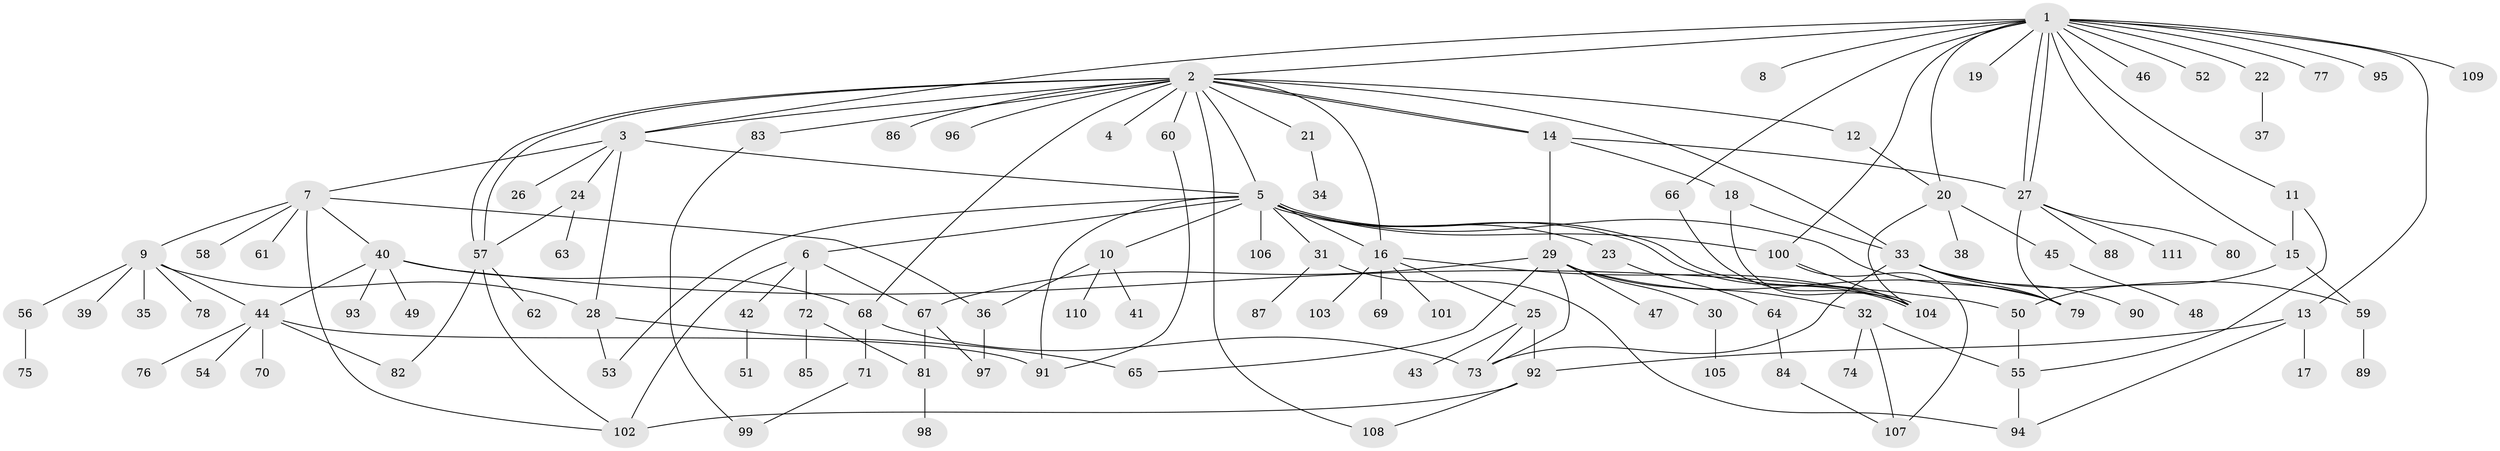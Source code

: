 // Generated by graph-tools (version 1.1) at 2025/35/03/09/25 02:35:52]
// undirected, 111 vertices, 160 edges
graph export_dot {
graph [start="1"]
  node [color=gray90,style=filled];
  1;
  2;
  3;
  4;
  5;
  6;
  7;
  8;
  9;
  10;
  11;
  12;
  13;
  14;
  15;
  16;
  17;
  18;
  19;
  20;
  21;
  22;
  23;
  24;
  25;
  26;
  27;
  28;
  29;
  30;
  31;
  32;
  33;
  34;
  35;
  36;
  37;
  38;
  39;
  40;
  41;
  42;
  43;
  44;
  45;
  46;
  47;
  48;
  49;
  50;
  51;
  52;
  53;
  54;
  55;
  56;
  57;
  58;
  59;
  60;
  61;
  62;
  63;
  64;
  65;
  66;
  67;
  68;
  69;
  70;
  71;
  72;
  73;
  74;
  75;
  76;
  77;
  78;
  79;
  80;
  81;
  82;
  83;
  84;
  85;
  86;
  87;
  88;
  89;
  90;
  91;
  92;
  93;
  94;
  95;
  96;
  97;
  98;
  99;
  100;
  101;
  102;
  103;
  104;
  105;
  106;
  107;
  108;
  109;
  110;
  111;
  1 -- 2;
  1 -- 3;
  1 -- 8;
  1 -- 11;
  1 -- 13;
  1 -- 15;
  1 -- 19;
  1 -- 20;
  1 -- 22;
  1 -- 27;
  1 -- 27;
  1 -- 46;
  1 -- 52;
  1 -- 66;
  1 -- 77;
  1 -- 95;
  1 -- 100;
  1 -- 109;
  2 -- 3;
  2 -- 4;
  2 -- 5;
  2 -- 12;
  2 -- 14;
  2 -- 14;
  2 -- 16;
  2 -- 21;
  2 -- 33;
  2 -- 57;
  2 -- 57;
  2 -- 60;
  2 -- 68;
  2 -- 83;
  2 -- 86;
  2 -- 96;
  2 -- 108;
  3 -- 5;
  3 -- 7;
  3 -- 24;
  3 -- 26;
  3 -- 28;
  5 -- 6;
  5 -- 10;
  5 -- 16;
  5 -- 23;
  5 -- 31;
  5 -- 53;
  5 -- 79;
  5 -- 91;
  5 -- 100;
  5 -- 104;
  5 -- 104;
  5 -- 106;
  6 -- 42;
  6 -- 67;
  6 -- 72;
  6 -- 102;
  7 -- 9;
  7 -- 36;
  7 -- 40;
  7 -- 58;
  7 -- 61;
  7 -- 102;
  9 -- 28;
  9 -- 35;
  9 -- 39;
  9 -- 44;
  9 -- 56;
  9 -- 78;
  10 -- 36;
  10 -- 41;
  10 -- 110;
  11 -- 15;
  11 -- 55;
  12 -- 20;
  13 -- 17;
  13 -- 92;
  13 -- 94;
  14 -- 18;
  14 -- 27;
  14 -- 29;
  15 -- 50;
  15 -- 59;
  16 -- 25;
  16 -- 69;
  16 -- 101;
  16 -- 103;
  16 -- 104;
  18 -- 33;
  18 -- 104;
  20 -- 38;
  20 -- 45;
  20 -- 104;
  21 -- 34;
  22 -- 37;
  23 -- 64;
  24 -- 57;
  24 -- 63;
  25 -- 43;
  25 -- 73;
  25 -- 92;
  27 -- 79;
  27 -- 80;
  27 -- 88;
  27 -- 111;
  28 -- 53;
  28 -- 65;
  29 -- 30;
  29 -- 32;
  29 -- 47;
  29 -- 65;
  29 -- 67;
  29 -- 73;
  29 -- 79;
  30 -- 105;
  31 -- 87;
  31 -- 94;
  32 -- 55;
  32 -- 74;
  32 -- 107;
  33 -- 59;
  33 -- 73;
  33 -- 79;
  33 -- 90;
  36 -- 97;
  40 -- 44;
  40 -- 49;
  40 -- 50;
  40 -- 68;
  40 -- 93;
  42 -- 51;
  44 -- 54;
  44 -- 70;
  44 -- 76;
  44 -- 82;
  44 -- 91;
  45 -- 48;
  50 -- 55;
  55 -- 94;
  56 -- 75;
  57 -- 62;
  57 -- 82;
  57 -- 102;
  59 -- 89;
  60 -- 91;
  64 -- 84;
  66 -- 104;
  67 -- 81;
  67 -- 97;
  68 -- 71;
  68 -- 73;
  71 -- 99;
  72 -- 81;
  72 -- 85;
  81 -- 98;
  83 -- 99;
  84 -- 107;
  92 -- 102;
  92 -- 108;
  100 -- 104;
  100 -- 107;
}

